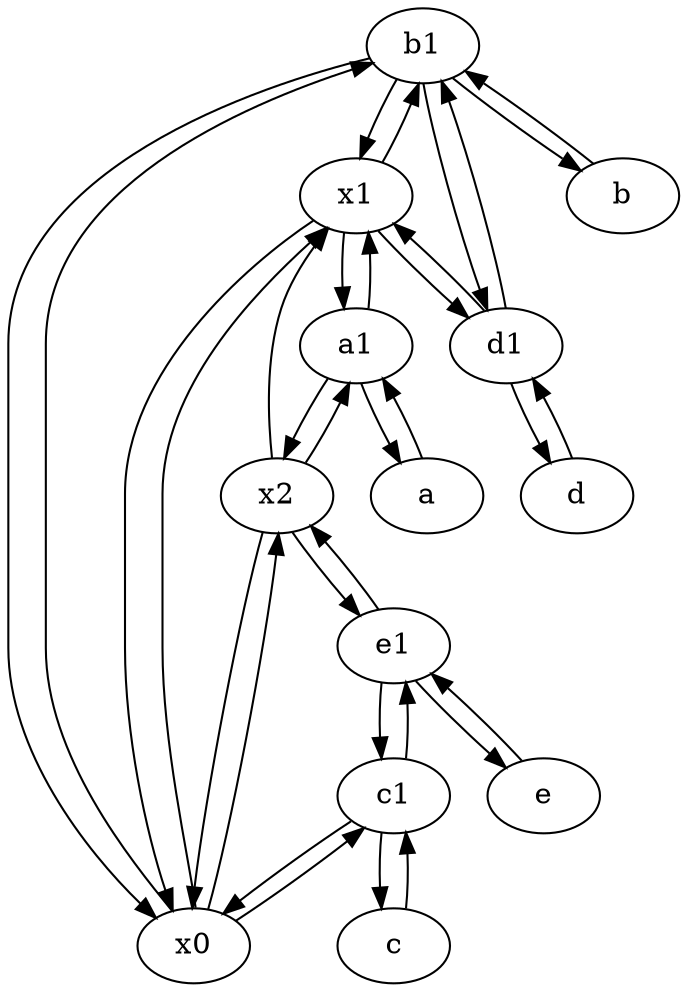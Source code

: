 digraph  {
	b1 [pos="45,20!"];
	c1 [pos="30,15!"];
	x1;
	a [pos="40,10!"];
	d [pos="20,30!"];
	x0;
	c [pos="20,10!"];
	x2;
	d1 [pos="25,30!"];
	b [pos="50,20!"];
	e1 [pos="25,45!"];
	a1 [pos="40,15!"];
	e [pos="30,50!"];
	x1 -> x0;
	d1 -> d;
	b1 -> x1;
	e -> e1;
	b1 -> d1;
	a1 -> x2;
	x0 -> x1;
	x1 -> d1;
	c -> c1;
	c1 -> x0;
	c1 -> e1;
	x0 -> c1;
	d1 -> x1;
	b1 -> b;
	e1 -> x2;
	x2 -> x1;
	x0 -> b1;
	x2 -> a1;
	x1 -> b1;
	a1 -> a;
	x2 -> e1;
	x0 -> x2;
	a1 -> x1;
	d1 -> b1;
	x2 -> x0;
	c1 -> c;
	x1 -> a1;
	a -> a1;
	e1 -> e;
	d -> d1;
	b -> b1;
	b1 -> x0;
	e1 -> c1;

	}